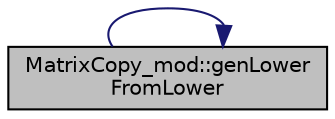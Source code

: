 digraph "MatrixCopy_mod::genLowerFromLower"
{
 // LATEX_PDF_SIZE
  edge [fontname="Helvetica",fontsize="10",labelfontname="Helvetica",labelfontsize="10"];
  node [fontname="Helvetica",fontsize="10",shape=record];
  rankdir="LR";
  Node1 [label="MatrixCopy_mod::genLower\lFromLower",height=0.2,width=0.4,color="black", fillcolor="grey75", style="filled", fontcolor="black",tooltip="Duplicate and return a lower square triangular matrix while ignoring the upper triangle of the input ..."];
  Node1 -> Node1 [color="midnightblue",fontsize="10",style="solid",fontname="Helvetica"];
}
